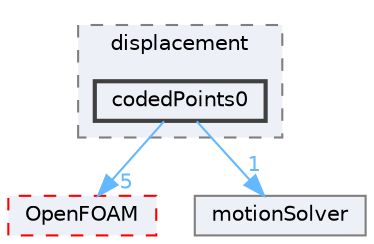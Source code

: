 digraph "src/dynamicMesh/motionSolvers/displacement/codedPoints0"
{
 // LATEX_PDF_SIZE
  bgcolor="transparent";
  edge [fontname=Helvetica,fontsize=10,labelfontname=Helvetica,labelfontsize=10];
  node [fontname=Helvetica,fontsize=10,shape=box,height=0.2,width=0.4];
  compound=true
  subgraph clusterdir_b6bbef0e5e6a5d50496a71f7626b4ce2 {
    graph [ bgcolor="#edf0f7", pencolor="grey50", label="displacement", fontname=Helvetica,fontsize=10 style="filled,dashed", URL="dir_b6bbef0e5e6a5d50496a71f7626b4ce2.html",tooltip=""]
  dir_06e5da64b73463f8cfe7947593b79a59 [label="codedPoints0", fillcolor="#edf0f7", color="grey25", style="filled,bold", URL="dir_06e5da64b73463f8cfe7947593b79a59.html",tooltip=""];
  }
  dir_c5473ff19b20e6ec4dfe5c310b3778a8 [label="OpenFOAM", fillcolor="#edf0f7", color="red", style="filled,dashed", URL="dir_c5473ff19b20e6ec4dfe5c310b3778a8.html",tooltip=""];
  dir_f08b2a025042587e1713b7e1a14ec2df [label="motionSolver", fillcolor="#edf0f7", color="grey50", style="filled", URL="dir_f08b2a025042587e1713b7e1a14ec2df.html",tooltip=""];
  dir_06e5da64b73463f8cfe7947593b79a59->dir_c5473ff19b20e6ec4dfe5c310b3778a8 [headlabel="5", labeldistance=1.5 headhref="dir_000528_002695.html" href="dir_000528_002695.html" color="steelblue1" fontcolor="steelblue1"];
  dir_06e5da64b73463f8cfe7947593b79a59->dir_f08b2a025042587e1713b7e1a14ec2df [headlabel="1", labeldistance=1.5 headhref="dir_000528_002444.html" href="dir_000528_002444.html" color="steelblue1" fontcolor="steelblue1"];
}
